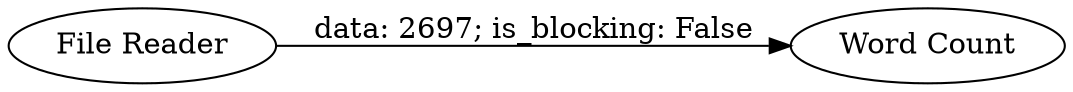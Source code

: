 digraph {
	"-678937107667636745_6" [label="Word Count"]
	"-678937107667636745_5" [label="File Reader"]
	"-678937107667636745_5" -> "-678937107667636745_6" [label="data: 2697; is_blocking: False"]
	rankdir=LR
}
